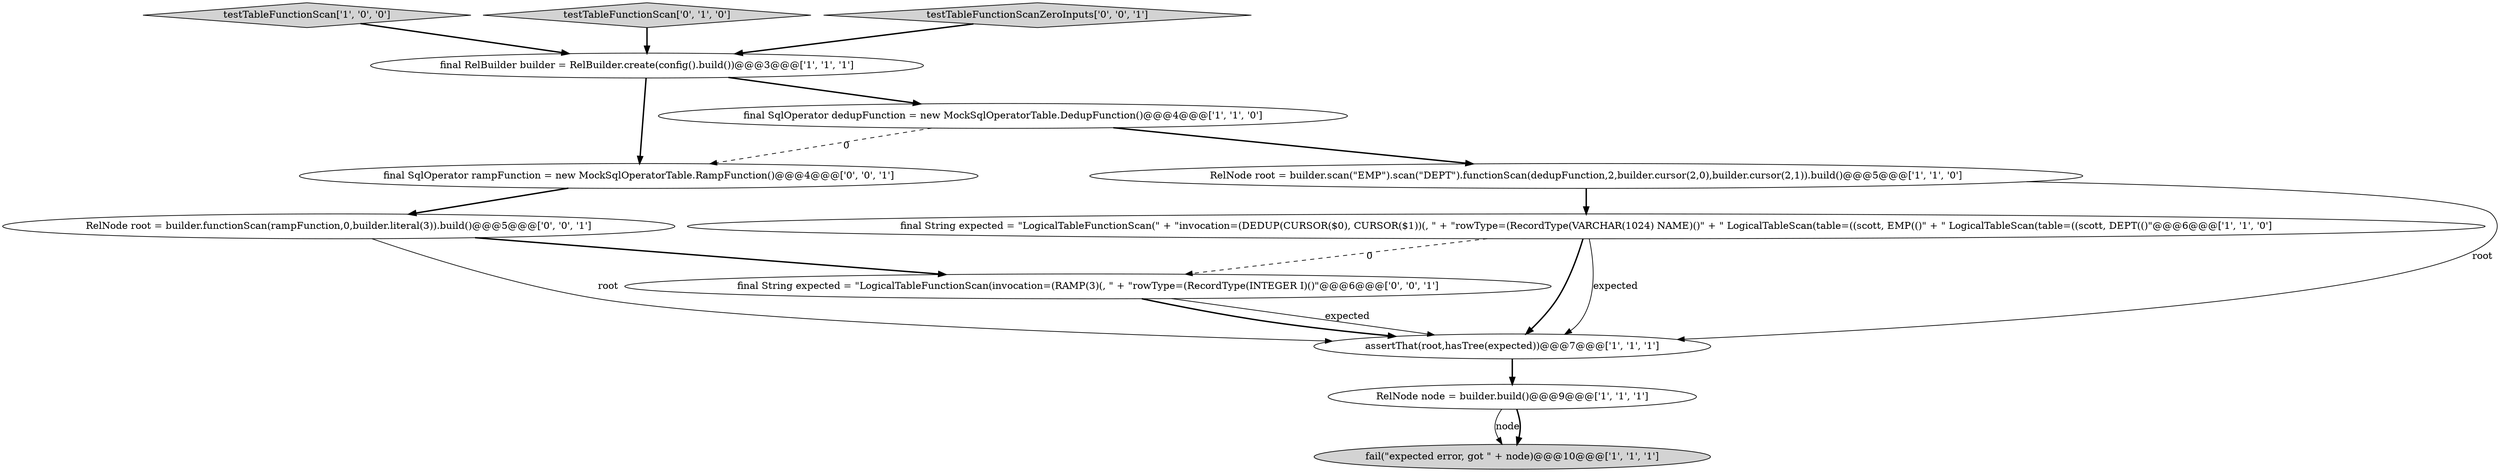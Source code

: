 digraph {
3 [style = filled, label = "testTableFunctionScan['1', '0', '0']", fillcolor = lightgray, shape = diamond image = "AAA0AAABBB1BBB"];
7 [style = filled, label = "final RelBuilder builder = RelBuilder.create(config().build())@@@3@@@['1', '1', '1']", fillcolor = white, shape = ellipse image = "AAA0AAABBB1BBB"];
9 [style = filled, label = "final SqlOperator rampFunction = new MockSqlOperatorTable.RampFunction()@@@4@@@['0', '0', '1']", fillcolor = white, shape = ellipse image = "AAA0AAABBB3BBB"];
1 [style = filled, label = "fail(\"expected error, got \" + node)@@@10@@@['1', '1', '1']", fillcolor = lightgray, shape = ellipse image = "AAA0AAABBB1BBB"];
0 [style = filled, label = "final SqlOperator dedupFunction = new MockSqlOperatorTable.DedupFunction()@@@4@@@['1', '1', '0']", fillcolor = white, shape = ellipse image = "AAA0AAABBB1BBB"];
2 [style = filled, label = "RelNode root = builder.scan(\"EMP\").scan(\"DEPT\").functionScan(dedupFunction,2,builder.cursor(2,0),builder.cursor(2,1)).build()@@@5@@@['1', '1', '0']", fillcolor = white, shape = ellipse image = "AAA0AAABBB1BBB"];
8 [style = filled, label = "testTableFunctionScan['0', '1', '0']", fillcolor = lightgray, shape = diamond image = "AAA0AAABBB2BBB"];
10 [style = filled, label = "final String expected = \"LogicalTableFunctionScan(invocation=(RAMP(3)(, \" + \"rowType=(RecordType(INTEGER I)()\"@@@6@@@['0', '0', '1']", fillcolor = white, shape = ellipse image = "AAA0AAABBB3BBB"];
4 [style = filled, label = "RelNode node = builder.build()@@@9@@@['1', '1', '1']", fillcolor = white, shape = ellipse image = "AAA0AAABBB1BBB"];
12 [style = filled, label = "testTableFunctionScanZeroInputs['0', '0', '1']", fillcolor = lightgray, shape = diamond image = "AAA0AAABBB3BBB"];
5 [style = filled, label = "assertThat(root,hasTree(expected))@@@7@@@['1', '1', '1']", fillcolor = white, shape = ellipse image = "AAA0AAABBB1BBB"];
6 [style = filled, label = "final String expected = \"LogicalTableFunctionScan(\" + \"invocation=(DEDUP(CURSOR($0), CURSOR($1))(, \" + \"rowType=(RecordType(VARCHAR(1024) NAME)()\" + \" LogicalTableScan(table=((scott, EMP(()\" + \" LogicalTableScan(table=((scott, DEPT(()\"@@@6@@@['1', '1', '0']", fillcolor = white, shape = ellipse image = "AAA0AAABBB1BBB"];
11 [style = filled, label = "RelNode root = builder.functionScan(rampFunction,0,builder.literal(3)).build()@@@5@@@['0', '0', '1']", fillcolor = white, shape = ellipse image = "AAA0AAABBB3BBB"];
4->1 [style = solid, label="node"];
7->9 [style = bold, label=""];
6->5 [style = solid, label="expected"];
6->5 [style = bold, label=""];
6->10 [style = dashed, label="0"];
4->1 [style = bold, label=""];
7->0 [style = bold, label=""];
11->5 [style = solid, label="root"];
0->9 [style = dashed, label="0"];
10->5 [style = bold, label=""];
9->11 [style = bold, label=""];
3->7 [style = bold, label=""];
2->5 [style = solid, label="root"];
11->10 [style = bold, label=""];
2->6 [style = bold, label=""];
12->7 [style = bold, label=""];
5->4 [style = bold, label=""];
8->7 [style = bold, label=""];
0->2 [style = bold, label=""];
10->5 [style = solid, label="expected"];
}
